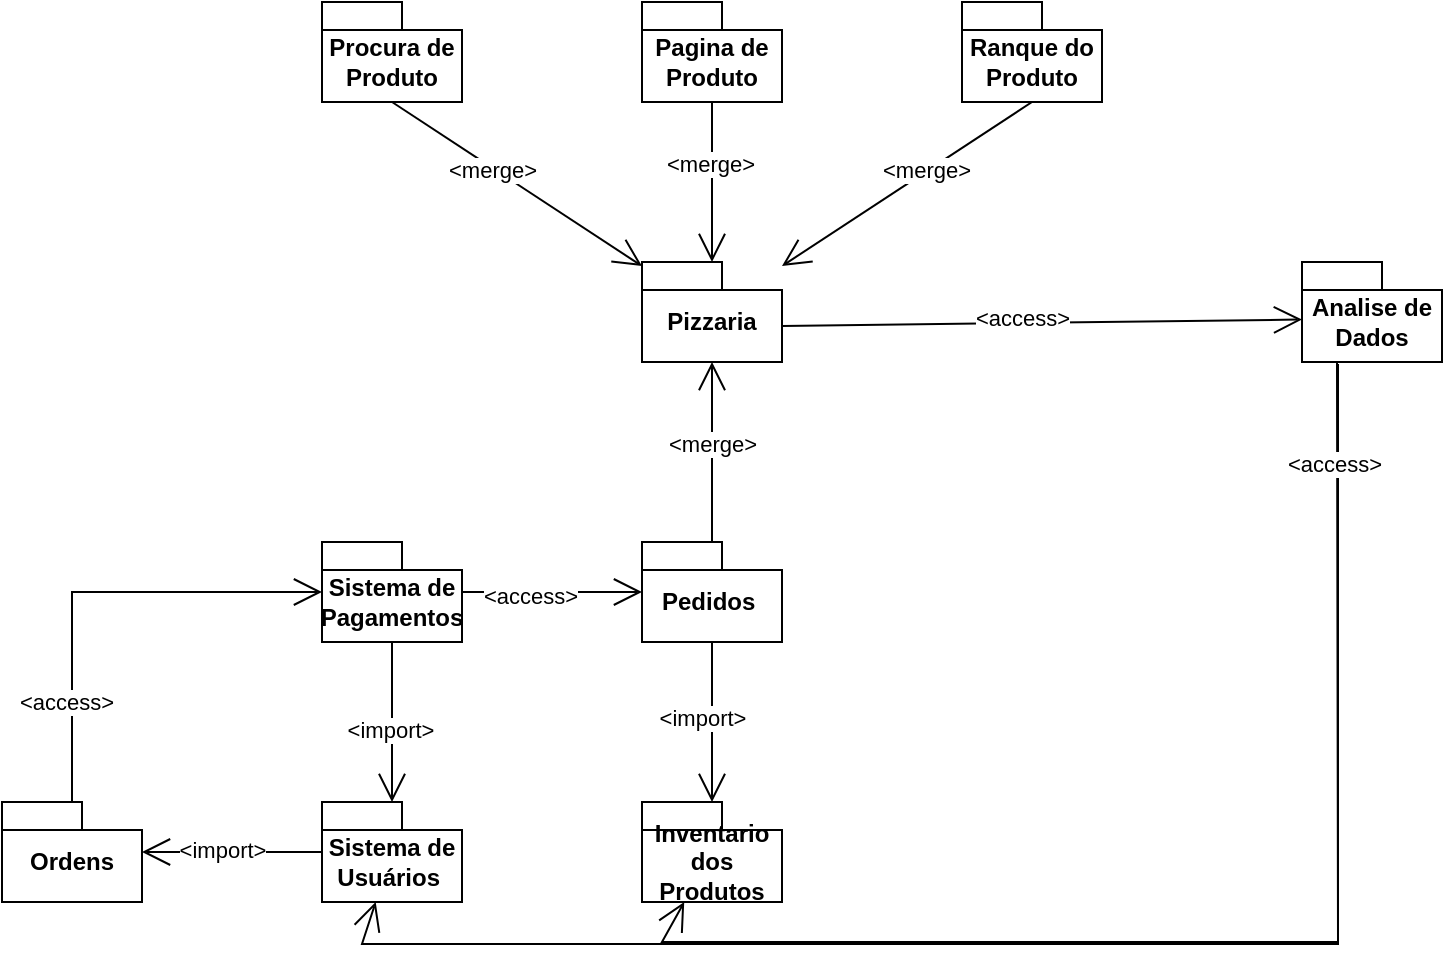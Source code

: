 <mxfile version="22.1.4" type="github">
  <diagram name="Página-1" id="usGXHWezCPKbXy0BX8PK">
    <mxGraphModel dx="757" dy="423" grid="1" gridSize="10" guides="1" tooltips="1" connect="1" arrows="1" fold="1" page="1" pageScale="1" pageWidth="827" pageHeight="1169" math="0" shadow="0">
      <root>
        <mxCell id="0" />
        <mxCell id="1" parent="0" />
        <mxCell id="suPDGkjOQDuc6sSZ0r3h-20" value="Pizzaria" style="shape=folder;fontStyle=1;spacingTop=10;tabWidth=40;tabHeight=14;tabPosition=left;html=1;whiteSpace=wrap;" vertex="1" parent="1">
          <mxGeometry x="390" y="210" width="70" height="50" as="geometry" />
        </mxCell>
        <mxCell id="suPDGkjOQDuc6sSZ0r3h-21" value="Sistema de Usuários&amp;nbsp;" style="shape=folder;fontStyle=1;spacingTop=10;tabWidth=40;tabHeight=14;tabPosition=left;html=1;whiteSpace=wrap;" vertex="1" parent="1">
          <mxGeometry x="230" y="480" width="70" height="50" as="geometry" />
        </mxCell>
        <mxCell id="suPDGkjOQDuc6sSZ0r3h-22" value="Procura de Produto" style="shape=folder;fontStyle=1;spacingTop=10;tabWidth=40;tabHeight=14;tabPosition=left;html=1;whiteSpace=wrap;" vertex="1" parent="1">
          <mxGeometry x="230" y="80" width="70" height="50" as="geometry" />
        </mxCell>
        <mxCell id="suPDGkjOQDuc6sSZ0r3h-24" value="Pagina de Produto" style="shape=folder;fontStyle=1;spacingTop=10;tabWidth=40;tabHeight=14;tabPosition=left;html=1;whiteSpace=wrap;" vertex="1" parent="1">
          <mxGeometry x="390" y="80" width="70" height="50" as="geometry" />
        </mxCell>
        <mxCell id="suPDGkjOQDuc6sSZ0r3h-25" value="Ranque do Produto" style="shape=folder;fontStyle=1;spacingTop=10;tabWidth=40;tabHeight=14;tabPosition=left;html=1;whiteSpace=wrap;" vertex="1" parent="1">
          <mxGeometry x="550" y="80" width="70" height="50" as="geometry" />
        </mxCell>
        <mxCell id="suPDGkjOQDuc6sSZ0r3h-26" value="Analise de Dados" style="shape=folder;fontStyle=1;spacingTop=10;tabWidth=40;tabHeight=14;tabPosition=left;html=1;whiteSpace=wrap;" vertex="1" parent="1">
          <mxGeometry x="720" y="210" width="70" height="50" as="geometry" />
        </mxCell>
        <mxCell id="suPDGkjOQDuc6sSZ0r3h-27" value="Inventario dos Produtos" style="shape=folder;fontStyle=1;spacingTop=10;tabWidth=40;tabHeight=14;tabPosition=left;html=1;whiteSpace=wrap;" vertex="1" parent="1">
          <mxGeometry x="390" y="480" width="70" height="50" as="geometry" />
        </mxCell>
        <mxCell id="suPDGkjOQDuc6sSZ0r3h-28" value="Ordens" style="shape=folder;fontStyle=1;spacingTop=10;tabWidth=40;tabHeight=14;tabPosition=left;html=1;whiteSpace=wrap;" vertex="1" parent="1">
          <mxGeometry x="70" y="480" width="70" height="50" as="geometry" />
        </mxCell>
        <mxCell id="suPDGkjOQDuc6sSZ0r3h-29" value="Sistema de Pagamentos" style="shape=folder;fontStyle=1;spacingTop=10;tabWidth=40;tabHeight=14;tabPosition=left;html=1;whiteSpace=wrap;" vertex="1" parent="1">
          <mxGeometry x="230" y="350" width="70" height="50" as="geometry" />
        </mxCell>
        <mxCell id="suPDGkjOQDuc6sSZ0r3h-30" value="Pedidos&amp;nbsp;" style="shape=folder;fontStyle=1;spacingTop=10;tabWidth=40;tabHeight=14;tabPosition=left;html=1;whiteSpace=wrap;" vertex="1" parent="1">
          <mxGeometry x="390" y="350" width="70" height="50" as="geometry" />
        </mxCell>
        <mxCell id="suPDGkjOQDuc6sSZ0r3h-34" value="" style="endArrow=open;endFill=1;endSize=12;html=1;rounded=0;exitX=0.5;exitY=1;exitDx=0;exitDy=0;exitPerimeter=0;" edge="1" parent="1" source="suPDGkjOQDuc6sSZ0r3h-25" target="suPDGkjOQDuc6sSZ0r3h-20">
          <mxGeometry width="160" relative="1" as="geometry">
            <mxPoint x="330" y="140" as="sourcePoint" />
            <mxPoint x="490" y="140" as="targetPoint" />
          </mxGeometry>
        </mxCell>
        <mxCell id="suPDGkjOQDuc6sSZ0r3h-39" value="&amp;lt;merge&amp;gt;" style="edgeLabel;html=1;align=center;verticalAlign=middle;resizable=0;points=[];" vertex="1" connectable="0" parent="suPDGkjOQDuc6sSZ0r3h-34">
          <mxGeometry x="-0.163" y="-1" relative="1" as="geometry">
            <mxPoint as="offset" />
          </mxGeometry>
        </mxCell>
        <mxCell id="suPDGkjOQDuc6sSZ0r3h-35" value="" style="endArrow=open;endFill=1;endSize=12;html=1;rounded=0;exitX=0.5;exitY=1;exitDx=0;exitDy=0;exitPerimeter=0;" edge="1" parent="1" source="suPDGkjOQDuc6sSZ0r3h-24" target="suPDGkjOQDuc6sSZ0r3h-20">
          <mxGeometry width="160" relative="1" as="geometry">
            <mxPoint x="330" y="140" as="sourcePoint" />
            <mxPoint x="490" y="140" as="targetPoint" />
          </mxGeometry>
        </mxCell>
        <mxCell id="suPDGkjOQDuc6sSZ0r3h-38" value="&amp;lt;merge&amp;gt;" style="edgeLabel;html=1;align=center;verticalAlign=middle;resizable=0;points=[];" vertex="1" connectable="0" parent="suPDGkjOQDuc6sSZ0r3h-35">
          <mxGeometry x="-0.241" y="-1" relative="1" as="geometry">
            <mxPoint as="offset" />
          </mxGeometry>
        </mxCell>
        <mxCell id="suPDGkjOQDuc6sSZ0r3h-36" value="" style="endArrow=open;endFill=1;endSize=12;html=1;rounded=0;exitX=0.5;exitY=1;exitDx=0;exitDy=0;exitPerimeter=0;" edge="1" parent="1" source="suPDGkjOQDuc6sSZ0r3h-22" target="suPDGkjOQDuc6sSZ0r3h-20">
          <mxGeometry width="160" relative="1" as="geometry">
            <mxPoint x="330" y="140" as="sourcePoint" />
            <mxPoint x="490" y="140" as="targetPoint" />
          </mxGeometry>
        </mxCell>
        <mxCell id="suPDGkjOQDuc6sSZ0r3h-37" value="&amp;lt;merge&amp;gt;" style="edgeLabel;html=1;align=center;verticalAlign=middle;resizable=0;points=[];" vertex="1" connectable="0" parent="suPDGkjOQDuc6sSZ0r3h-36">
          <mxGeometry x="-0.183" y="-2" relative="1" as="geometry">
            <mxPoint y="-1" as="offset" />
          </mxGeometry>
        </mxCell>
        <mxCell id="suPDGkjOQDuc6sSZ0r3h-42" value="" style="endArrow=open;endFill=1;endSize=12;html=1;rounded=0;exitX=0;exitY=0;exitDx=70;exitDy=32;exitPerimeter=0;" edge="1" parent="1" source="suPDGkjOQDuc6sSZ0r3h-20">
          <mxGeometry width="160" relative="1" as="geometry">
            <mxPoint x="460" y="237" as="sourcePoint" />
            <mxPoint x="720" y="238.763" as="targetPoint" />
          </mxGeometry>
        </mxCell>
        <mxCell id="suPDGkjOQDuc6sSZ0r3h-43" value="&amp;lt;access&amp;gt;" style="edgeLabel;html=1;align=center;verticalAlign=middle;resizable=0;points=[];" vertex="1" connectable="0" parent="suPDGkjOQDuc6sSZ0r3h-42">
          <mxGeometry x="-0.082" y="3" relative="1" as="geometry">
            <mxPoint as="offset" />
          </mxGeometry>
        </mxCell>
        <mxCell id="suPDGkjOQDuc6sSZ0r3h-47" value="" style="endArrow=open;endFill=1;endSize=12;html=1;rounded=0;exitX=0.25;exitY=1;exitDx=0;exitDy=0;exitPerimeter=0;" edge="1" parent="1" source="suPDGkjOQDuc6sSZ0r3h-26" target="suPDGkjOQDuc6sSZ0r3h-27">
          <mxGeometry width="160" relative="1" as="geometry">
            <mxPoint x="420" y="370" as="sourcePoint" />
            <mxPoint x="580" y="370" as="targetPoint" />
            <Array as="points">
              <mxPoint x="738" y="550" />
              <mxPoint x="400" y="550" />
            </Array>
          </mxGeometry>
        </mxCell>
        <mxCell id="suPDGkjOQDuc6sSZ0r3h-48" value="" style="endArrow=open;endFill=1;endSize=12;html=1;rounded=0;exitX=0.25;exitY=1;exitDx=0;exitDy=0;exitPerimeter=0;" edge="1" parent="1" target="suPDGkjOQDuc6sSZ0r3h-21">
          <mxGeometry width="160" relative="1" as="geometry">
            <mxPoint x="738" y="261" as="sourcePoint" />
            <mxPoint x="411" y="531" as="targetPoint" />
            <Array as="points">
              <mxPoint x="738" y="551" />
              <mxPoint x="400" y="551" />
              <mxPoint x="250" y="551" />
            </Array>
          </mxGeometry>
        </mxCell>
        <mxCell id="suPDGkjOQDuc6sSZ0r3h-49" value="&amp;lt;access&amp;gt;" style="edgeLabel;html=1;align=center;verticalAlign=middle;resizable=0;points=[];" vertex="1" connectable="0" parent="suPDGkjOQDuc6sSZ0r3h-48">
          <mxGeometry x="-0.876" y="-2" relative="1" as="geometry">
            <mxPoint as="offset" />
          </mxGeometry>
        </mxCell>
        <mxCell id="suPDGkjOQDuc6sSZ0r3h-50" value="" style="endArrow=open;endFill=1;endSize=12;html=1;rounded=0;" edge="1" parent="1" source="suPDGkjOQDuc6sSZ0r3h-21" target="suPDGkjOQDuc6sSZ0r3h-28">
          <mxGeometry width="160" relative="1" as="geometry">
            <mxPoint x="320" y="500" as="sourcePoint" />
            <mxPoint x="480" y="500" as="targetPoint" />
          </mxGeometry>
        </mxCell>
        <mxCell id="suPDGkjOQDuc6sSZ0r3h-52" value="&amp;lt;import&amp;gt;" style="edgeLabel;html=1;align=center;verticalAlign=middle;resizable=0;points=[];" vertex="1" connectable="0" parent="suPDGkjOQDuc6sSZ0r3h-50">
          <mxGeometry x="0.11" y="-1" relative="1" as="geometry">
            <mxPoint as="offset" />
          </mxGeometry>
        </mxCell>
        <mxCell id="suPDGkjOQDuc6sSZ0r3h-54" value="" style="endArrow=open;endFill=1;endSize=12;html=1;rounded=0;" edge="1" parent="1" source="suPDGkjOQDuc6sSZ0r3h-28" target="suPDGkjOQDuc6sSZ0r3h-29">
          <mxGeometry width="160" relative="1" as="geometry">
            <mxPoint x="320" y="500" as="sourcePoint" />
            <mxPoint x="480" y="500" as="targetPoint" />
            <Array as="points">
              <mxPoint x="105" y="375" />
            </Array>
          </mxGeometry>
        </mxCell>
        <mxCell id="suPDGkjOQDuc6sSZ0r3h-55" value="&amp;lt;access&amp;gt;" style="edgeLabel;html=1;align=center;verticalAlign=middle;resizable=0;points=[];" vertex="1" connectable="0" parent="suPDGkjOQDuc6sSZ0r3h-54">
          <mxGeometry x="-0.562" y="3" relative="1" as="geometry">
            <mxPoint as="offset" />
          </mxGeometry>
        </mxCell>
        <mxCell id="suPDGkjOQDuc6sSZ0r3h-56" value="" style="endArrow=open;endFill=1;endSize=12;html=1;rounded=0;" edge="1" parent="1" source="suPDGkjOQDuc6sSZ0r3h-30" target="suPDGkjOQDuc6sSZ0r3h-27">
          <mxGeometry width="160" relative="1" as="geometry">
            <mxPoint x="320" y="500" as="sourcePoint" />
            <mxPoint x="480" y="500" as="targetPoint" />
          </mxGeometry>
        </mxCell>
        <mxCell id="suPDGkjOQDuc6sSZ0r3h-59" value="&amp;lt;import&amp;gt;" style="edgeLabel;html=1;align=center;verticalAlign=middle;resizable=0;points=[];" vertex="1" connectable="0" parent="suPDGkjOQDuc6sSZ0r3h-56">
          <mxGeometry x="-0.067" y="-5" relative="1" as="geometry">
            <mxPoint as="offset" />
          </mxGeometry>
        </mxCell>
        <mxCell id="suPDGkjOQDuc6sSZ0r3h-57" value="" style="endArrow=open;endFill=1;endSize=12;html=1;rounded=0;" edge="1" parent="1" source="suPDGkjOQDuc6sSZ0r3h-29" target="suPDGkjOQDuc6sSZ0r3h-21">
          <mxGeometry width="160" relative="1" as="geometry">
            <mxPoint x="320" y="500" as="sourcePoint" />
            <mxPoint x="480" y="500" as="targetPoint" />
          </mxGeometry>
        </mxCell>
        <mxCell id="suPDGkjOQDuc6sSZ0r3h-58" value="&amp;lt;import&amp;gt;" style="edgeLabel;html=1;align=center;verticalAlign=middle;resizable=0;points=[];" vertex="1" connectable="0" parent="suPDGkjOQDuc6sSZ0r3h-57">
          <mxGeometry x="0.095" y="-1" relative="1" as="geometry">
            <mxPoint as="offset" />
          </mxGeometry>
        </mxCell>
        <mxCell id="suPDGkjOQDuc6sSZ0r3h-60" value="" style="endArrow=open;endFill=1;endSize=12;html=1;rounded=0;" edge="1" parent="1" source="suPDGkjOQDuc6sSZ0r3h-30" target="suPDGkjOQDuc6sSZ0r3h-20">
          <mxGeometry width="160" relative="1" as="geometry">
            <mxPoint x="320" y="270" as="sourcePoint" />
            <mxPoint x="480" y="270" as="targetPoint" />
          </mxGeometry>
        </mxCell>
        <mxCell id="suPDGkjOQDuc6sSZ0r3h-61" value="&amp;lt;merge&amp;gt;" style="edgeLabel;html=1;align=center;verticalAlign=middle;resizable=0;points=[];" vertex="1" connectable="0" parent="suPDGkjOQDuc6sSZ0r3h-60">
          <mxGeometry x="0.101" relative="1" as="geometry">
            <mxPoint as="offset" />
          </mxGeometry>
        </mxCell>
        <mxCell id="suPDGkjOQDuc6sSZ0r3h-62" value="" style="endArrow=open;endFill=1;endSize=12;html=1;rounded=0;" edge="1" parent="1" source="suPDGkjOQDuc6sSZ0r3h-29" target="suPDGkjOQDuc6sSZ0r3h-30">
          <mxGeometry width="160" relative="1" as="geometry">
            <mxPoint x="300" y="490" as="sourcePoint" />
            <mxPoint x="460" y="490" as="targetPoint" />
          </mxGeometry>
        </mxCell>
        <mxCell id="suPDGkjOQDuc6sSZ0r3h-63" value="&amp;lt;access&amp;gt;" style="edgeLabel;html=1;align=center;verticalAlign=middle;resizable=0;points=[];" vertex="1" connectable="0" parent="suPDGkjOQDuc6sSZ0r3h-62">
          <mxGeometry x="-0.255" y="-2" relative="1" as="geometry">
            <mxPoint as="offset" />
          </mxGeometry>
        </mxCell>
      </root>
    </mxGraphModel>
  </diagram>
</mxfile>
